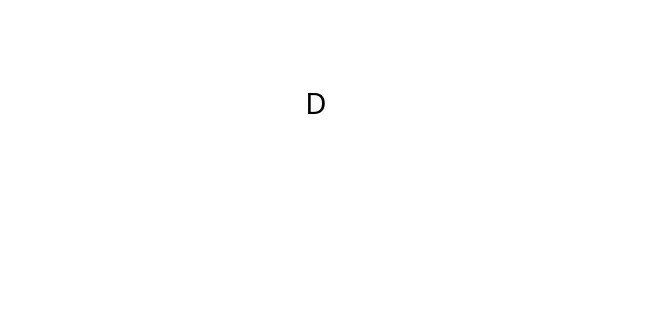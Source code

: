 digraph G  {
  graph [bgcolor=transparent]
  rankdir=LR;
  B -> A [label="1m฿",constraint=false,fontname="ubuntu",fontcolor=white,color=white];
  A [fontname="ubuntu",fontcolor=white,color=white];
  B [fontname="ubuntu",fontcolor=white,color=white];
  C [fontname="ubuntu",fontcolor=white,color=white];
  D [fontname="ubuntu",fontcolor=black,color=white,style=filled,fillcolor=white];
  E [fontname="ubuntu",fontcolor=white,color=white];
  A -> D [label="5m฿",fontname="ubuntu",fontcolor=white,color=white];
  A -> C [label="5m฿",fontname="ubuntu",fontcolor=white,color=white];
  C -> B [label="3m฿",fontname="ubuntu",fontcolor=white,color=white];
  C -> E [label="10m฿",fontname="ubuntu",fontcolor=white,color=white];
  D -> B [label="1m฿",fontname="ubuntu",fontcolor=white,color=white];
  D -> C [label="4m฿",fontname="ubuntu",fontcolor=white,color=white];
  {D C rank=same}
}
